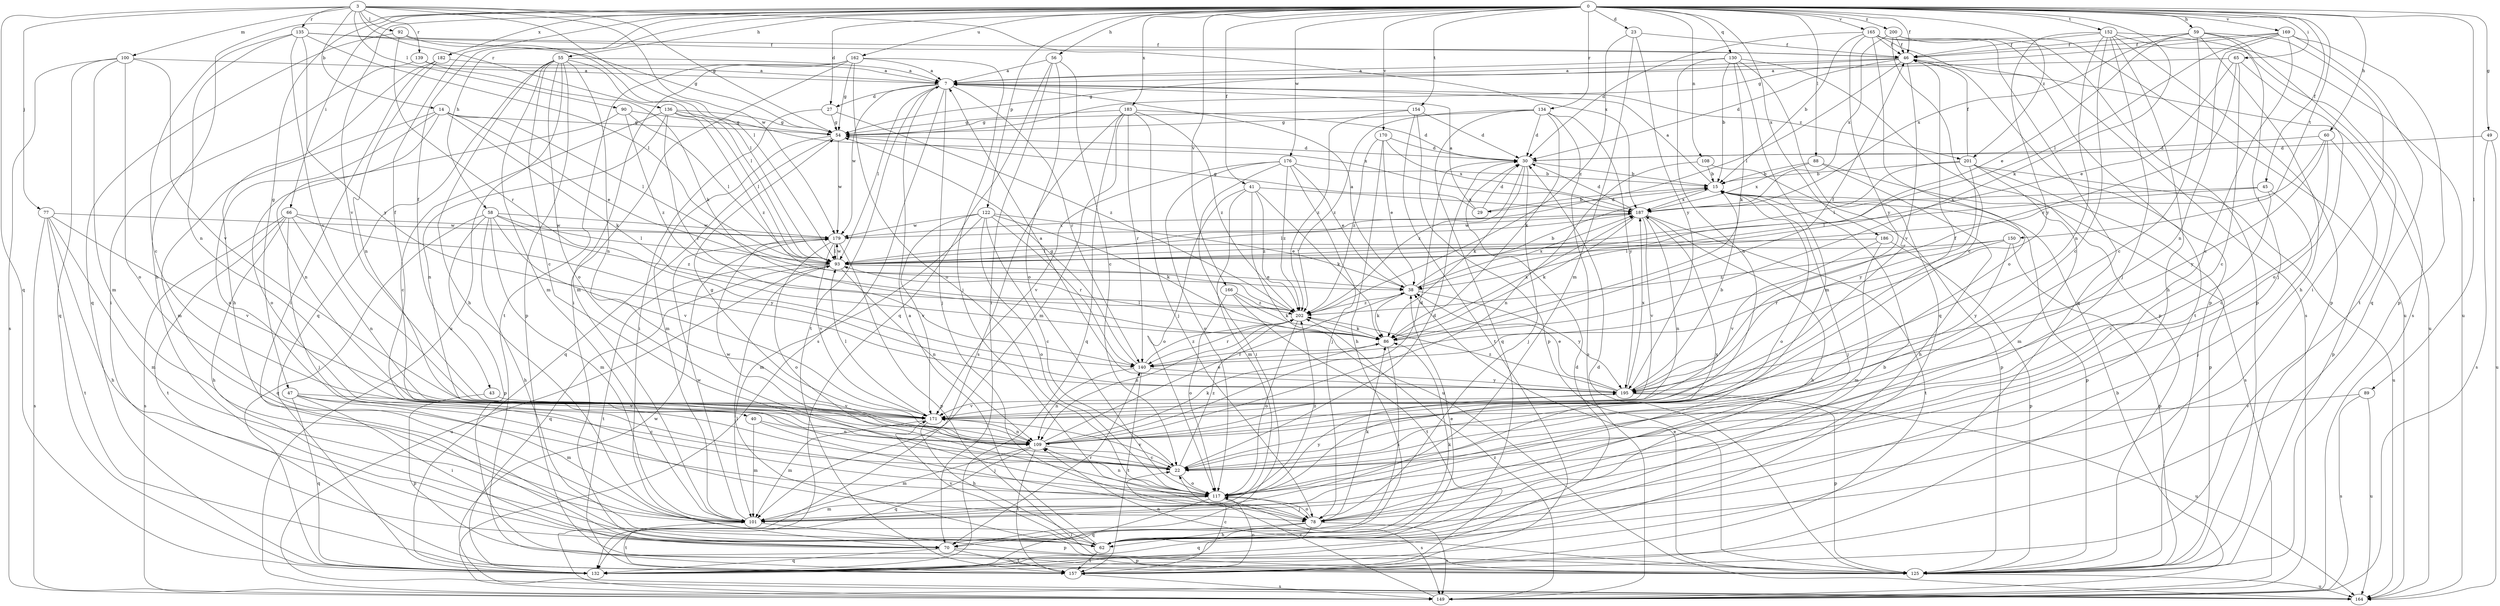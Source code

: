 strict digraph  {
0;
3;
7;
14;
15;
22;
23;
27;
29;
30;
38;
40;
41;
43;
45;
46;
47;
49;
54;
55;
56;
58;
59;
60;
62;
65;
66;
70;
77;
78;
86;
88;
89;
90;
92;
93;
100;
101;
108;
109;
117;
122;
125;
130;
132;
134;
135;
136;
139;
140;
149;
150;
152;
154;
157;
162;
164;
165;
166;
169;
170;
171;
176;
179;
182;
183;
186;
187;
195;
200;
201;
202;
0 -> 23  [label=d];
0 -> 27  [label=d];
0 -> 40  [label=f];
0 -> 41  [label=f];
0 -> 43  [label=f];
0 -> 45  [label=f];
0 -> 46  [label=f];
0 -> 47  [label=g];
0 -> 49  [label=g];
0 -> 55  [label=h];
0 -> 56  [label=h];
0 -> 58  [label=h];
0 -> 59  [label=h];
0 -> 60  [label=h];
0 -> 62  [label=h];
0 -> 65  [label=i];
0 -> 66  [label=i];
0 -> 86  [label=k];
0 -> 88  [label=l];
0 -> 89  [label=l];
0 -> 108  [label=n];
0 -> 122  [label=p];
0 -> 130  [label=q];
0 -> 134  [label=r];
0 -> 150  [label=t];
0 -> 152  [label=t];
0 -> 154  [label=t];
0 -> 162  [label=u];
0 -> 165  [label=v];
0 -> 166  [label=v];
0 -> 169  [label=v];
0 -> 170  [label=v];
0 -> 171  [label=v];
0 -> 176  [label=w];
0 -> 182  [label=x];
0 -> 183  [label=x];
0 -> 186  [label=x];
0 -> 200  [label=z];
0 -> 201  [label=z];
3 -> 14  [label=b];
3 -> 54  [label=g];
3 -> 77  [label=j];
3 -> 90  [label=l];
3 -> 92  [label=l];
3 -> 93  [label=l];
3 -> 100  [label=m];
3 -> 132  [label=q];
3 -> 135  [label=r];
3 -> 136  [label=r];
3 -> 139  [label=r];
3 -> 179  [label=w];
3 -> 187  [label=x];
7 -> 27  [label=d];
7 -> 78  [label=j];
7 -> 93  [label=l];
7 -> 140  [label=r];
7 -> 149  [label=s];
7 -> 157  [label=t];
7 -> 179  [label=w];
7 -> 201  [label=z];
14 -> 38  [label=e];
14 -> 54  [label=g];
14 -> 86  [label=k];
14 -> 93  [label=l];
14 -> 101  [label=m];
14 -> 109  [label=n];
14 -> 117  [label=o];
15 -> 7  [label=a];
15 -> 29  [label=d];
15 -> 78  [label=j];
15 -> 117  [label=o];
15 -> 125  [label=p];
15 -> 187  [label=x];
22 -> 30  [label=d];
22 -> 117  [label=o];
22 -> 171  [label=v];
22 -> 179  [label=w];
22 -> 202  [label=z];
23 -> 46  [label=f];
23 -> 101  [label=m];
23 -> 195  [label=y];
23 -> 202  [label=z];
27 -> 54  [label=g];
27 -> 70  [label=i];
27 -> 202  [label=z];
29 -> 7  [label=a];
29 -> 15  [label=b];
29 -> 30  [label=d];
29 -> 54  [label=g];
30 -> 15  [label=b];
30 -> 78  [label=j];
30 -> 86  [label=k];
30 -> 202  [label=z];
38 -> 7  [label=a];
38 -> 15  [label=b];
38 -> 86  [label=k];
38 -> 187  [label=x];
38 -> 195  [label=y];
38 -> 202  [label=z];
40 -> 78  [label=j];
40 -> 101  [label=m];
40 -> 109  [label=n];
41 -> 86  [label=k];
41 -> 101  [label=m];
41 -> 117  [label=o];
41 -> 164  [label=u];
41 -> 187  [label=x];
41 -> 202  [label=z];
43 -> 125  [label=p];
43 -> 171  [label=v];
45 -> 22  [label=c];
45 -> 78  [label=j];
45 -> 93  [label=l];
45 -> 187  [label=x];
46 -> 7  [label=a];
46 -> 30  [label=d];
46 -> 54  [label=g];
46 -> 93  [label=l];
46 -> 157  [label=t];
46 -> 164  [label=u];
46 -> 171  [label=v];
47 -> 22  [label=c];
47 -> 70  [label=i];
47 -> 101  [label=m];
47 -> 132  [label=q];
47 -> 171  [label=v];
49 -> 30  [label=d];
49 -> 149  [label=s];
49 -> 164  [label=u];
54 -> 30  [label=d];
54 -> 101  [label=m];
54 -> 132  [label=q];
54 -> 179  [label=w];
55 -> 7  [label=a];
55 -> 22  [label=c];
55 -> 62  [label=h];
55 -> 93  [label=l];
55 -> 101  [label=m];
55 -> 109  [label=n];
55 -> 117  [label=o];
55 -> 125  [label=p];
55 -> 132  [label=q];
55 -> 164  [label=u];
56 -> 7  [label=a];
56 -> 22  [label=c];
56 -> 70  [label=i];
56 -> 117  [label=o];
56 -> 132  [label=q];
58 -> 62  [label=h];
58 -> 93  [label=l];
58 -> 101  [label=m];
58 -> 125  [label=p];
58 -> 132  [label=q];
58 -> 171  [label=v];
58 -> 179  [label=w];
58 -> 202  [label=z];
59 -> 22  [label=c];
59 -> 38  [label=e];
59 -> 46  [label=f];
59 -> 62  [label=h];
59 -> 70  [label=i];
59 -> 78  [label=j];
59 -> 157  [label=t];
59 -> 187  [label=x];
60 -> 22  [label=c];
60 -> 30  [label=d];
60 -> 93  [label=l];
60 -> 125  [label=p];
60 -> 195  [label=y];
62 -> 7  [label=a];
62 -> 15  [label=b];
62 -> 38  [label=e];
62 -> 86  [label=k];
62 -> 157  [label=t];
62 -> 171  [label=v];
65 -> 7  [label=a];
65 -> 22  [label=c];
65 -> 38  [label=e];
65 -> 117  [label=o];
65 -> 140  [label=r];
66 -> 62  [label=h];
66 -> 78  [label=j];
66 -> 109  [label=n];
66 -> 149  [label=s];
66 -> 157  [label=t];
66 -> 179  [label=w];
66 -> 195  [label=y];
70 -> 125  [label=p];
70 -> 132  [label=q];
70 -> 140  [label=r];
70 -> 157  [label=t];
77 -> 62  [label=h];
77 -> 101  [label=m];
77 -> 149  [label=s];
77 -> 157  [label=t];
77 -> 171  [label=v];
77 -> 179  [label=w];
78 -> 62  [label=h];
78 -> 70  [label=i];
78 -> 86  [label=k];
78 -> 117  [label=o];
78 -> 132  [label=q];
78 -> 149  [label=s];
86 -> 46  [label=f];
86 -> 70  [label=i];
86 -> 93  [label=l];
86 -> 140  [label=r];
86 -> 187  [label=x];
88 -> 15  [label=b];
88 -> 62  [label=h];
88 -> 149  [label=s];
88 -> 187  [label=x];
89 -> 149  [label=s];
89 -> 164  [label=u];
89 -> 171  [label=v];
90 -> 54  [label=g];
90 -> 93  [label=l];
90 -> 117  [label=o];
90 -> 202  [label=z];
92 -> 46  [label=f];
92 -> 93  [label=l];
92 -> 132  [label=q];
92 -> 140  [label=r];
93 -> 38  [label=e];
93 -> 109  [label=n];
93 -> 132  [label=q];
93 -> 157  [label=t];
93 -> 164  [label=u];
93 -> 179  [label=w];
100 -> 7  [label=a];
100 -> 101  [label=m];
100 -> 117  [label=o];
100 -> 132  [label=q];
100 -> 149  [label=s];
100 -> 171  [label=v];
101 -> 125  [label=p];
101 -> 157  [label=t];
101 -> 179  [label=w];
108 -> 15  [label=b];
108 -> 109  [label=n];
108 -> 125  [label=p];
109 -> 22  [label=c];
109 -> 30  [label=d];
109 -> 38  [label=e];
109 -> 54  [label=g];
109 -> 86  [label=k];
109 -> 101  [label=m];
109 -> 132  [label=q];
109 -> 157  [label=t];
117 -> 78  [label=j];
117 -> 101  [label=m];
117 -> 109  [label=n];
117 -> 132  [label=q];
117 -> 149  [label=s];
117 -> 187  [label=x];
117 -> 195  [label=y];
117 -> 202  [label=z];
122 -> 22  [label=c];
122 -> 38  [label=e];
122 -> 86  [label=k];
122 -> 101  [label=m];
122 -> 117  [label=o];
122 -> 140  [label=r];
122 -> 171  [label=v];
122 -> 179  [label=w];
125 -> 30  [label=d];
125 -> 38  [label=e];
125 -> 93  [label=l];
125 -> 109  [label=n];
125 -> 164  [label=u];
130 -> 7  [label=a];
130 -> 15  [label=b];
130 -> 86  [label=k];
130 -> 101  [label=m];
130 -> 109  [label=n];
130 -> 125  [label=p];
130 -> 132  [label=q];
132 -> 30  [label=d];
134 -> 30  [label=d];
134 -> 54  [label=g];
134 -> 86  [label=k];
134 -> 132  [label=q];
134 -> 149  [label=s];
134 -> 195  [label=y];
134 -> 202  [label=z];
135 -> 22  [label=c];
135 -> 46  [label=f];
135 -> 54  [label=g];
135 -> 93  [label=l];
135 -> 109  [label=n];
135 -> 171  [label=v];
135 -> 195  [label=y];
136 -> 22  [label=c];
136 -> 54  [label=g];
136 -> 93  [label=l];
136 -> 109  [label=n];
136 -> 140  [label=r];
136 -> 187  [label=x];
136 -> 202  [label=z];
139 -> 7  [label=a];
139 -> 70  [label=i];
139 -> 86  [label=k];
140 -> 54  [label=g];
140 -> 109  [label=n];
140 -> 157  [label=t];
140 -> 195  [label=y];
140 -> 202  [label=z];
149 -> 15  [label=b];
149 -> 22  [label=c];
149 -> 202  [label=z];
150 -> 93  [label=l];
150 -> 125  [label=p];
150 -> 140  [label=r];
150 -> 195  [label=y];
150 -> 202  [label=z];
152 -> 22  [label=c];
152 -> 46  [label=f];
152 -> 62  [label=h];
152 -> 78  [label=j];
152 -> 109  [label=n];
152 -> 125  [label=p];
152 -> 149  [label=s];
152 -> 164  [label=u];
152 -> 195  [label=y];
154 -> 30  [label=d];
154 -> 54  [label=g];
154 -> 125  [label=p];
154 -> 157  [label=t];
154 -> 202  [label=z];
157 -> 22  [label=c];
157 -> 117  [label=o];
157 -> 149  [label=s];
162 -> 7  [label=a];
162 -> 54  [label=g];
162 -> 70  [label=i];
162 -> 78  [label=j];
162 -> 101  [label=m];
162 -> 117  [label=o];
162 -> 157  [label=t];
164 -> 179  [label=w];
165 -> 15  [label=b];
165 -> 30  [label=d];
165 -> 46  [label=f];
165 -> 117  [label=o];
165 -> 125  [label=p];
165 -> 149  [label=s];
165 -> 164  [label=u];
165 -> 195  [label=y];
166 -> 86  [label=k];
166 -> 117  [label=o];
166 -> 157  [label=t];
166 -> 202  [label=z];
169 -> 22  [label=c];
169 -> 46  [label=f];
169 -> 54  [label=g];
169 -> 93  [label=l];
169 -> 109  [label=n];
169 -> 125  [label=p];
169 -> 132  [label=q];
170 -> 30  [label=d];
170 -> 38  [label=e];
170 -> 62  [label=h];
170 -> 187  [label=x];
170 -> 202  [label=z];
171 -> 46  [label=f];
171 -> 62  [label=h];
171 -> 93  [label=l];
171 -> 101  [label=m];
171 -> 109  [label=n];
176 -> 15  [label=b];
176 -> 38  [label=e];
176 -> 70  [label=i];
176 -> 78  [label=j];
176 -> 117  [label=o];
176 -> 171  [label=v];
176 -> 202  [label=z];
179 -> 93  [label=l];
179 -> 117  [label=o];
179 -> 125  [label=p];
179 -> 171  [label=v];
179 -> 187  [label=x];
182 -> 7  [label=a];
182 -> 62  [label=h];
182 -> 70  [label=i];
182 -> 109  [label=n];
183 -> 30  [label=d];
183 -> 54  [label=g];
183 -> 78  [label=j];
183 -> 101  [label=m];
183 -> 132  [label=q];
183 -> 140  [label=r];
183 -> 149  [label=s];
183 -> 202  [label=z];
186 -> 93  [label=l];
186 -> 101  [label=m];
186 -> 125  [label=p];
186 -> 171  [label=v];
187 -> 30  [label=d];
187 -> 62  [label=h];
187 -> 86  [label=k];
187 -> 93  [label=l];
187 -> 109  [label=n];
187 -> 157  [label=t];
187 -> 171  [label=v];
187 -> 179  [label=w];
195 -> 7  [label=a];
195 -> 15  [label=b];
195 -> 38  [label=e];
195 -> 125  [label=p];
195 -> 164  [label=u];
195 -> 171  [label=v];
195 -> 187  [label=x];
195 -> 202  [label=z];
200 -> 22  [label=c];
200 -> 46  [label=f];
200 -> 125  [label=p];
200 -> 132  [label=q];
200 -> 187  [label=x];
201 -> 15  [label=b];
201 -> 46  [label=f];
201 -> 93  [label=l];
201 -> 101  [label=m];
201 -> 125  [label=p];
201 -> 164  [label=u];
201 -> 195  [label=y];
202 -> 86  [label=k];
202 -> 109  [label=n];
202 -> 117  [label=o];
202 -> 140  [label=r];
}
